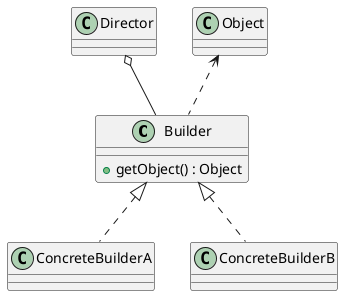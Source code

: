 @startuml Builder
class Builder{
+getObject() : Object
}

class Director{}

class ConcreteBuilderA{}

class ConcreteBuilderB{}

class Object{}

Builder <|.. ConcreteBuilderA
Builder <|.. ConcreteBuilderB
Director o-- Builder
Object <.. Builder

@enduml